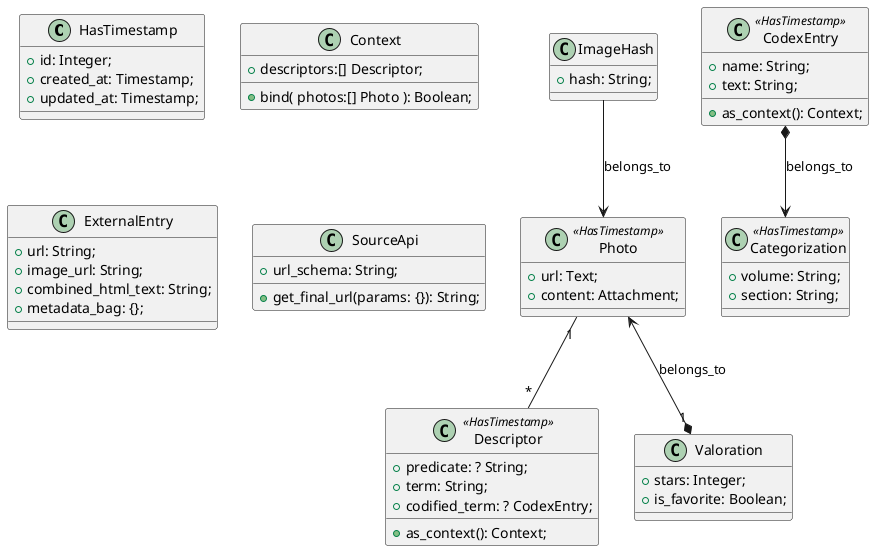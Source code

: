 @startuml Model 

class HasTimestamp {
    + id: Integer;
    + created_at: Timestamp;
    + updated_at: Timestamp;
}

class Photo <<HasTimestamp>> {
    + url: Text; 
    + content: Attachment;
} 

class Categorization <<HasTimestamp>> {
    + volume: String;
    + section: String;
} 

class Descriptor <<HasTimestamp>> {
    + predicate: ? String;
    + term: String;
    + codified_term: ? CodexEntry;

    + as_context(): Context;
}

class CodexEntry <<HasTimestamp>> {
    + name: String;
    + text: String;

    + as_context(): Context;
}

class ImageHash {
    + hash: String;
}

class Valoration{
    + stars: Integer;
    + is_favorite: Boolean;
} 

class Context{
    + descriptors:[] Descriptor;

    + bind( photos:[] Photo ): Boolean;
}

class ExternalEntry {
    + url: String;
    + image_url: String;
    + combined_html_text: String;
    + metadata_bag: {}; 
} 

class SourceApi {
    + url_schema: String;

    + get_final_url(params: {}): String;
} 

CodexEntry *--> Categorization: belongs_to

Photo "1" -- "*" Descriptor

ImageHash --> Photo: belongs_to

Photo <--* "1" Valoration: belongs_to

@enduml
